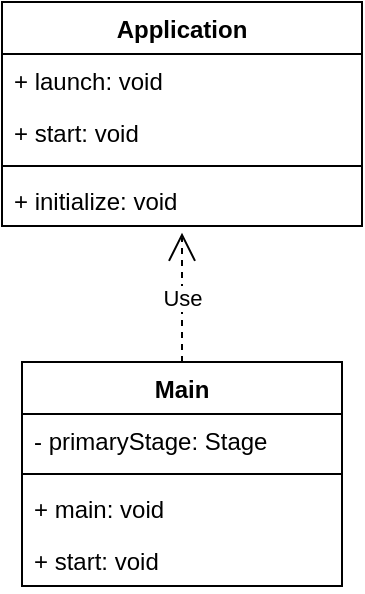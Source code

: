<mxfile version="24.0.4" type="device">
  <diagram name="Page-1" id="onzbbAfy6-jw-FBBNRGV">
    <mxGraphModel dx="1195" dy="697" grid="1" gridSize="10" guides="1" tooltips="1" connect="1" arrows="1" fold="1" page="1" pageScale="1" pageWidth="827" pageHeight="1169" math="0" shadow="0">
      <root>
        <mxCell id="0" />
        <mxCell id="1" parent="0" />
        <mxCell id="I33jPikv9vsH5OZ0fA4f-9" value="Application" style="swimlane;fontStyle=1;align=center;verticalAlign=top;childLayout=stackLayout;horizontal=1;startSize=26;horizontalStack=0;resizeParent=1;resizeParentMax=0;resizeLast=0;collapsible=1;marginBottom=0;whiteSpace=wrap;html=1;" vertex="1" parent="1">
          <mxGeometry x="150" y="70" width="180" height="112" as="geometry" />
        </mxCell>
        <mxCell id="I33jPikv9vsH5OZ0fA4f-10" value="+ launch: void" style="text;strokeColor=none;fillColor=none;align=left;verticalAlign=top;spacingLeft=4;spacingRight=4;overflow=hidden;rotatable=0;points=[[0,0.5],[1,0.5]];portConstraint=eastwest;whiteSpace=wrap;html=1;" vertex="1" parent="I33jPikv9vsH5OZ0fA4f-9">
          <mxGeometry y="26" width="180" height="26" as="geometry" />
        </mxCell>
        <mxCell id="I33jPikv9vsH5OZ0fA4f-18" value="+ start: void" style="text;strokeColor=none;fillColor=none;align=left;verticalAlign=top;spacingLeft=4;spacingRight=4;overflow=hidden;rotatable=0;points=[[0,0.5],[1,0.5]];portConstraint=eastwest;whiteSpace=wrap;html=1;" vertex="1" parent="I33jPikv9vsH5OZ0fA4f-9">
          <mxGeometry y="52" width="180" height="26" as="geometry" />
        </mxCell>
        <mxCell id="I33jPikv9vsH5OZ0fA4f-11" value="" style="line;strokeWidth=1;fillColor=none;align=left;verticalAlign=middle;spacingTop=-1;spacingLeft=3;spacingRight=3;rotatable=0;labelPosition=right;points=[];portConstraint=eastwest;strokeColor=inherit;" vertex="1" parent="I33jPikv9vsH5OZ0fA4f-9">
          <mxGeometry y="78" width="180" height="8" as="geometry" />
        </mxCell>
        <mxCell id="I33jPikv9vsH5OZ0fA4f-12" value="+ initialize: void" style="text;strokeColor=none;fillColor=none;align=left;verticalAlign=top;spacingLeft=4;spacingRight=4;overflow=hidden;rotatable=0;points=[[0,0.5],[1,0.5]];portConstraint=eastwest;whiteSpace=wrap;html=1;strokeWidth=1;" vertex="1" parent="I33jPikv9vsH5OZ0fA4f-9">
          <mxGeometry y="86" width="180" height="26" as="geometry" />
        </mxCell>
        <mxCell id="I33jPikv9vsH5OZ0fA4f-13" value="Main" style="swimlane;fontStyle=1;align=center;verticalAlign=top;childLayout=stackLayout;horizontal=1;startSize=26;horizontalStack=0;resizeParent=1;resizeParentMax=0;resizeLast=0;collapsible=1;marginBottom=0;whiteSpace=wrap;html=1;" vertex="1" parent="1">
          <mxGeometry x="160" y="250" width="160" height="112" as="geometry" />
        </mxCell>
        <mxCell id="I33jPikv9vsH5OZ0fA4f-21" value="Use" style="endArrow=open;endSize=12;dashed=1;html=1;rounded=0;entryX=0.5;entryY=1.128;entryDx=0;entryDy=0;entryPerimeter=0;" edge="1" parent="I33jPikv9vsH5OZ0fA4f-13" target="I33jPikv9vsH5OZ0fA4f-12">
          <mxGeometry width="160" relative="1" as="geometry">
            <mxPoint x="80" as="sourcePoint" />
            <mxPoint x="240" as="targetPoint" />
          </mxGeometry>
        </mxCell>
        <mxCell id="I33jPikv9vsH5OZ0fA4f-14" value="- primaryStage: Stage" style="text;strokeColor=none;fillColor=none;align=left;verticalAlign=top;spacingLeft=4;spacingRight=4;overflow=hidden;rotatable=0;points=[[0,0.5],[1,0.5]];portConstraint=eastwest;whiteSpace=wrap;html=1;" vertex="1" parent="I33jPikv9vsH5OZ0fA4f-13">
          <mxGeometry y="26" width="160" height="26" as="geometry" />
        </mxCell>
        <mxCell id="I33jPikv9vsH5OZ0fA4f-15" value="" style="line;strokeWidth=1;fillColor=none;align=left;verticalAlign=middle;spacingTop=-1;spacingLeft=3;spacingRight=3;rotatable=0;labelPosition=right;points=[];portConstraint=eastwest;strokeColor=inherit;" vertex="1" parent="I33jPikv9vsH5OZ0fA4f-13">
          <mxGeometry y="52" width="160" height="8" as="geometry" />
        </mxCell>
        <mxCell id="I33jPikv9vsH5OZ0fA4f-20" value="+ main: void" style="text;strokeColor=none;fillColor=none;align=left;verticalAlign=top;spacingLeft=4;spacingRight=4;overflow=hidden;rotatable=0;points=[[0,0.5],[1,0.5]];portConstraint=eastwest;whiteSpace=wrap;html=1;" vertex="1" parent="I33jPikv9vsH5OZ0fA4f-13">
          <mxGeometry y="60" width="160" height="26" as="geometry" />
        </mxCell>
        <mxCell id="I33jPikv9vsH5OZ0fA4f-16" value="+ start: void" style="text;strokeColor=none;fillColor=none;align=left;verticalAlign=top;spacingLeft=4;spacingRight=4;overflow=hidden;rotatable=0;points=[[0,0.5],[1,0.5]];portConstraint=eastwest;whiteSpace=wrap;html=1;" vertex="1" parent="I33jPikv9vsH5OZ0fA4f-13">
          <mxGeometry y="86" width="160" height="26" as="geometry" />
        </mxCell>
      </root>
    </mxGraphModel>
  </diagram>
</mxfile>
